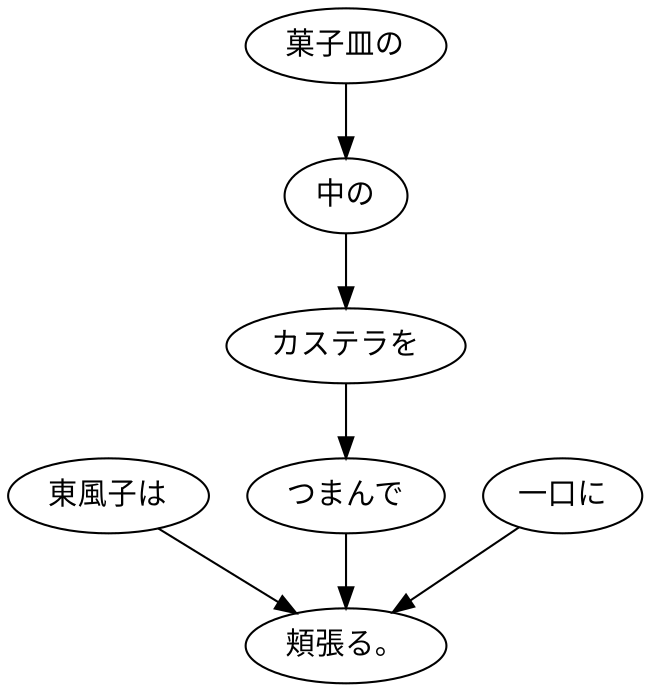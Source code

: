 digraph graph847 {
	node0 [label="東風子は"];
	node1 [label="菓子皿の"];
	node2 [label="中の"];
	node3 [label="カステラを"];
	node4 [label="つまんで"];
	node5 [label="一口に"];
	node6 [label="頬張る。"];
	node0 -> node6;
	node1 -> node2;
	node2 -> node3;
	node3 -> node4;
	node4 -> node6;
	node5 -> node6;
}

